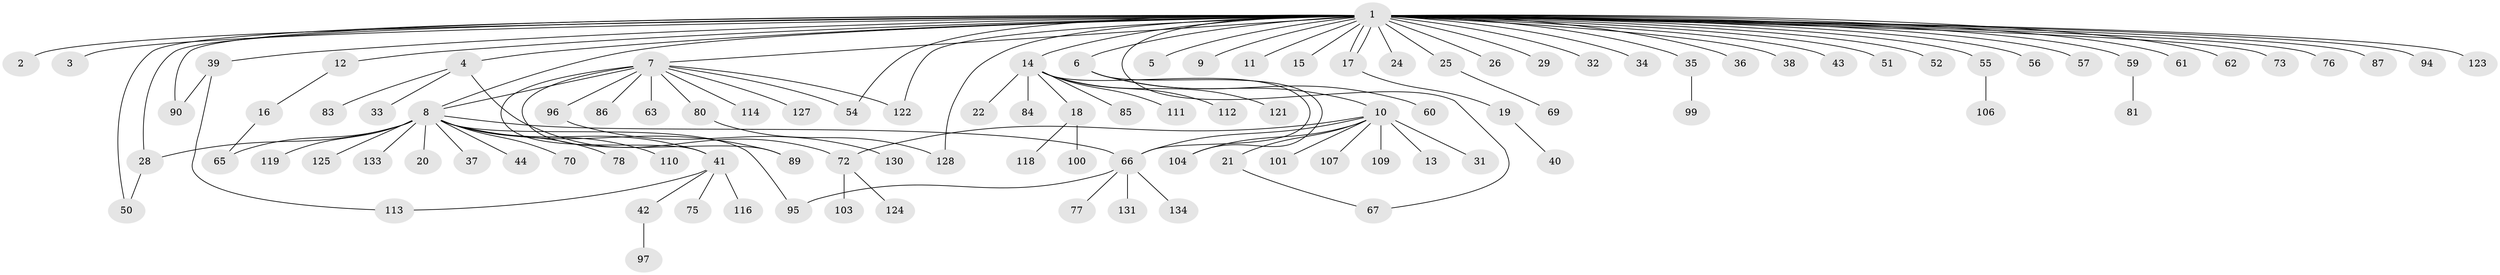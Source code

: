 // original degree distribution, {48: 0.0072992700729927005, 2: 0.25547445255474455, 1: 0.5693430656934306, 5: 0.021897810218978103, 13: 0.0072992700729927005, 9: 0.014598540145985401, 11: 0.0072992700729927005, 3: 0.08029197080291971, 4: 0.021897810218978103, 10: 0.0072992700729927005, 6: 0.0072992700729927005}
// Generated by graph-tools (version 1.1) at 2025/11/02/27/25 16:11:12]
// undirected, 104 vertices, 121 edges
graph export_dot {
graph [start="1"]
  node [color=gray90,style=filled];
  1 [super="+91"];
  2 [super="+23"];
  3;
  4 [super="+45"];
  5 [super="+71"];
  6 [super="+47"];
  7 [super="+136"];
  8 [super="+27"];
  9;
  10 [super="+129"];
  11;
  12 [super="+93"];
  13;
  14 [super="+30"];
  15 [super="+58"];
  16 [super="+115"];
  17 [super="+135"];
  18 [super="+48"];
  19;
  20;
  21;
  22;
  24;
  25;
  26;
  28;
  29;
  31 [super="+46"];
  32 [super="+132"];
  33;
  34;
  35 [super="+49"];
  36;
  37;
  38 [super="+53"];
  39 [super="+117"];
  40 [super="+98"];
  41 [super="+105"];
  42;
  43;
  44;
  50 [super="+74"];
  51;
  52;
  54;
  55 [super="+64"];
  56;
  57;
  59;
  60;
  61 [super="+68"];
  62 [super="+79"];
  63;
  65;
  66 [super="+92"];
  67;
  69;
  70;
  72 [super="+82"];
  73 [super="+102"];
  75;
  76;
  77;
  78;
  80;
  81;
  83 [super="+108"];
  84;
  85;
  86;
  87 [super="+88"];
  89 [super="+126"];
  90;
  94;
  95 [super="+120"];
  96;
  97;
  99;
  100;
  101;
  103;
  104 [super="+137"];
  106;
  107;
  109;
  110;
  111;
  112;
  113;
  114;
  116;
  118;
  119;
  121;
  122;
  123;
  124;
  125;
  127;
  128;
  130;
  131;
  133;
  134;
  1 -- 2;
  1 -- 3;
  1 -- 4 [weight=2];
  1 -- 5;
  1 -- 6;
  1 -- 7;
  1 -- 8;
  1 -- 9;
  1 -- 11;
  1 -- 12;
  1 -- 14;
  1 -- 15;
  1 -- 17;
  1 -- 17;
  1 -- 24;
  1 -- 25;
  1 -- 26;
  1 -- 28;
  1 -- 29;
  1 -- 32;
  1 -- 34;
  1 -- 35;
  1 -- 36;
  1 -- 38;
  1 -- 39;
  1 -- 43;
  1 -- 51;
  1 -- 52;
  1 -- 54;
  1 -- 55;
  1 -- 56;
  1 -- 57;
  1 -- 59;
  1 -- 61;
  1 -- 62;
  1 -- 67;
  1 -- 73;
  1 -- 76;
  1 -- 87;
  1 -- 90;
  1 -- 94;
  1 -- 122;
  1 -- 123;
  1 -- 128;
  1 -- 50;
  4 -- 33;
  4 -- 72;
  4 -- 83;
  6 -- 10;
  6 -- 60;
  6 -- 104;
  7 -- 41 [weight=2];
  7 -- 54;
  7 -- 63;
  7 -- 80;
  7 -- 86;
  7 -- 89;
  7 -- 96;
  7 -- 114;
  7 -- 122;
  7 -- 127;
  7 -- 8;
  8 -- 20;
  8 -- 28;
  8 -- 44;
  8 -- 78;
  8 -- 89;
  8 -- 110;
  8 -- 119;
  8 -- 65;
  8 -- 37;
  8 -- 70;
  8 -- 133;
  8 -- 125;
  8 -- 41;
  8 -- 66;
  8 -- 95;
  10 -- 13;
  10 -- 21;
  10 -- 31;
  10 -- 66;
  10 -- 101;
  10 -- 104;
  10 -- 107;
  10 -- 109;
  10 -- 72;
  12 -- 16;
  14 -- 18;
  14 -- 22;
  14 -- 66;
  14 -- 84;
  14 -- 85;
  14 -- 112;
  14 -- 121;
  14 -- 111;
  16 -- 65;
  17 -- 19;
  18 -- 100;
  18 -- 118;
  19 -- 40;
  21 -- 67;
  25 -- 69;
  28 -- 50;
  35 -- 99;
  39 -- 113;
  39 -- 90;
  41 -- 42;
  41 -- 75;
  41 -- 116;
  41 -- 113;
  42 -- 97;
  55 -- 106;
  59 -- 81;
  66 -- 77;
  66 -- 95;
  66 -- 131;
  66 -- 134;
  72 -- 103;
  72 -- 124;
  80 -- 128;
  96 -- 130;
}
